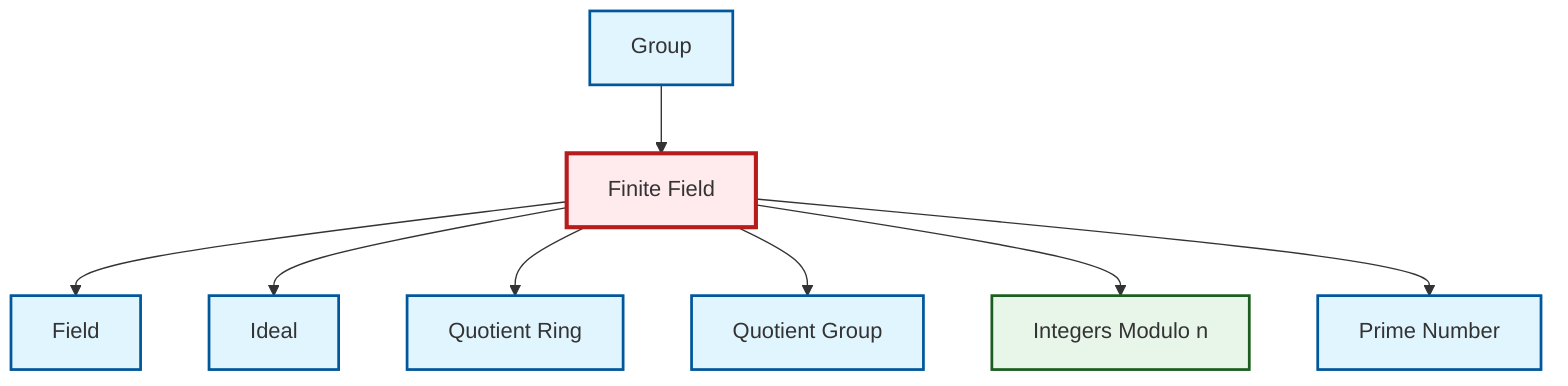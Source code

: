 graph TD
    classDef definition fill:#e1f5fe,stroke:#01579b,stroke-width:2px
    classDef theorem fill:#f3e5f5,stroke:#4a148c,stroke-width:2px
    classDef axiom fill:#fff3e0,stroke:#e65100,stroke-width:2px
    classDef example fill:#e8f5e9,stroke:#1b5e20,stroke-width:2px
    classDef current fill:#ffebee,stroke:#b71c1c,stroke-width:3px
    def-quotient-ring["Quotient Ring"]:::definition
    def-field["Field"]:::definition
    def-group["Group"]:::definition
    def-quotient-group["Quotient Group"]:::definition
    def-prime["Prime Number"]:::definition
    ex-quotient-integers-mod-n["Integers Modulo n"]:::example
    ex-finite-field["Finite Field"]:::example
    def-ideal["Ideal"]:::definition
    ex-finite-field --> def-field
    def-group --> ex-finite-field
    ex-finite-field --> def-ideal
    ex-finite-field --> def-quotient-ring
    ex-finite-field --> def-quotient-group
    ex-finite-field --> ex-quotient-integers-mod-n
    ex-finite-field --> def-prime
    class ex-finite-field current